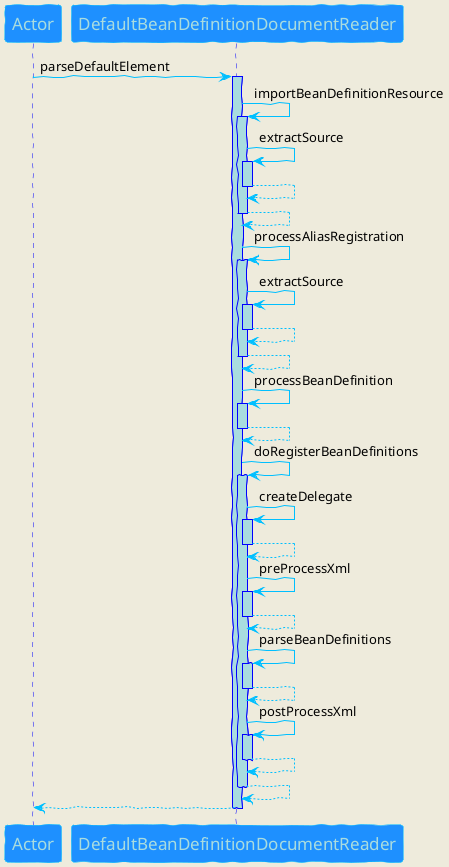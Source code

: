 @startuml
skinparam backgroundColor #EEEBDC
skinparam handwritten true

skinparam sequence {
ArrowColor DeepSkyBlue
ActorBorderColor DeepSkyBlue
LifeLineBorderColor blue
LifeLineBackgroundColor #A9DCDF

ParticipantBorderColor DeepSkyBlue
ParticipantBackgroundColor DodgerBlue
ParticipantFontName Impact
ParticipantFontSize 17
ParticipantFontColor #A9DCDF

ActorBackgroundColor aqua
ActorFontColor DeepSkyBlue
ActorFontSize 17
ActorFontName Aapex
}
participant Actor
Actor -> DefaultBeanDefinitionDocumentReader : parseDefaultElement
activate DefaultBeanDefinitionDocumentReader
DefaultBeanDefinitionDocumentReader -> DefaultBeanDefinitionDocumentReader : importBeanDefinitionResource
activate DefaultBeanDefinitionDocumentReader
DefaultBeanDefinitionDocumentReader -> DefaultBeanDefinitionDocumentReader : extractSource
activate DefaultBeanDefinitionDocumentReader
DefaultBeanDefinitionDocumentReader --> DefaultBeanDefinitionDocumentReader
deactivate DefaultBeanDefinitionDocumentReader
DefaultBeanDefinitionDocumentReader --> DefaultBeanDefinitionDocumentReader
deactivate DefaultBeanDefinitionDocumentReader
DefaultBeanDefinitionDocumentReader -> DefaultBeanDefinitionDocumentReader : processAliasRegistration
activate DefaultBeanDefinitionDocumentReader
DefaultBeanDefinitionDocumentReader -> DefaultBeanDefinitionDocumentReader : extractSource
activate DefaultBeanDefinitionDocumentReader
DefaultBeanDefinitionDocumentReader --> DefaultBeanDefinitionDocumentReader
deactivate DefaultBeanDefinitionDocumentReader
DefaultBeanDefinitionDocumentReader --> DefaultBeanDefinitionDocumentReader
deactivate DefaultBeanDefinitionDocumentReader
DefaultBeanDefinitionDocumentReader -> DefaultBeanDefinitionDocumentReader : processBeanDefinition
activate DefaultBeanDefinitionDocumentReader
DefaultBeanDefinitionDocumentReader --> DefaultBeanDefinitionDocumentReader
deactivate DefaultBeanDefinitionDocumentReader
DefaultBeanDefinitionDocumentReader -> DefaultBeanDefinitionDocumentReader : doRegisterBeanDefinitions
activate DefaultBeanDefinitionDocumentReader
DefaultBeanDefinitionDocumentReader -> DefaultBeanDefinitionDocumentReader : createDelegate
activate DefaultBeanDefinitionDocumentReader
DefaultBeanDefinitionDocumentReader --> DefaultBeanDefinitionDocumentReader
deactivate DefaultBeanDefinitionDocumentReader
DefaultBeanDefinitionDocumentReader -> DefaultBeanDefinitionDocumentReader : preProcessXml
activate DefaultBeanDefinitionDocumentReader
DefaultBeanDefinitionDocumentReader --> DefaultBeanDefinitionDocumentReader
deactivate DefaultBeanDefinitionDocumentReader
DefaultBeanDefinitionDocumentReader -> DefaultBeanDefinitionDocumentReader : parseBeanDefinitions
activate DefaultBeanDefinitionDocumentReader
DefaultBeanDefinitionDocumentReader --> DefaultBeanDefinitionDocumentReader
deactivate DefaultBeanDefinitionDocumentReader
DefaultBeanDefinitionDocumentReader -> DefaultBeanDefinitionDocumentReader : postProcessXml
activate DefaultBeanDefinitionDocumentReader
DefaultBeanDefinitionDocumentReader --> DefaultBeanDefinitionDocumentReader
deactivate DefaultBeanDefinitionDocumentReader
DefaultBeanDefinitionDocumentReader --> DefaultBeanDefinitionDocumentReader
deactivate DefaultBeanDefinitionDocumentReader
return
@enduml
